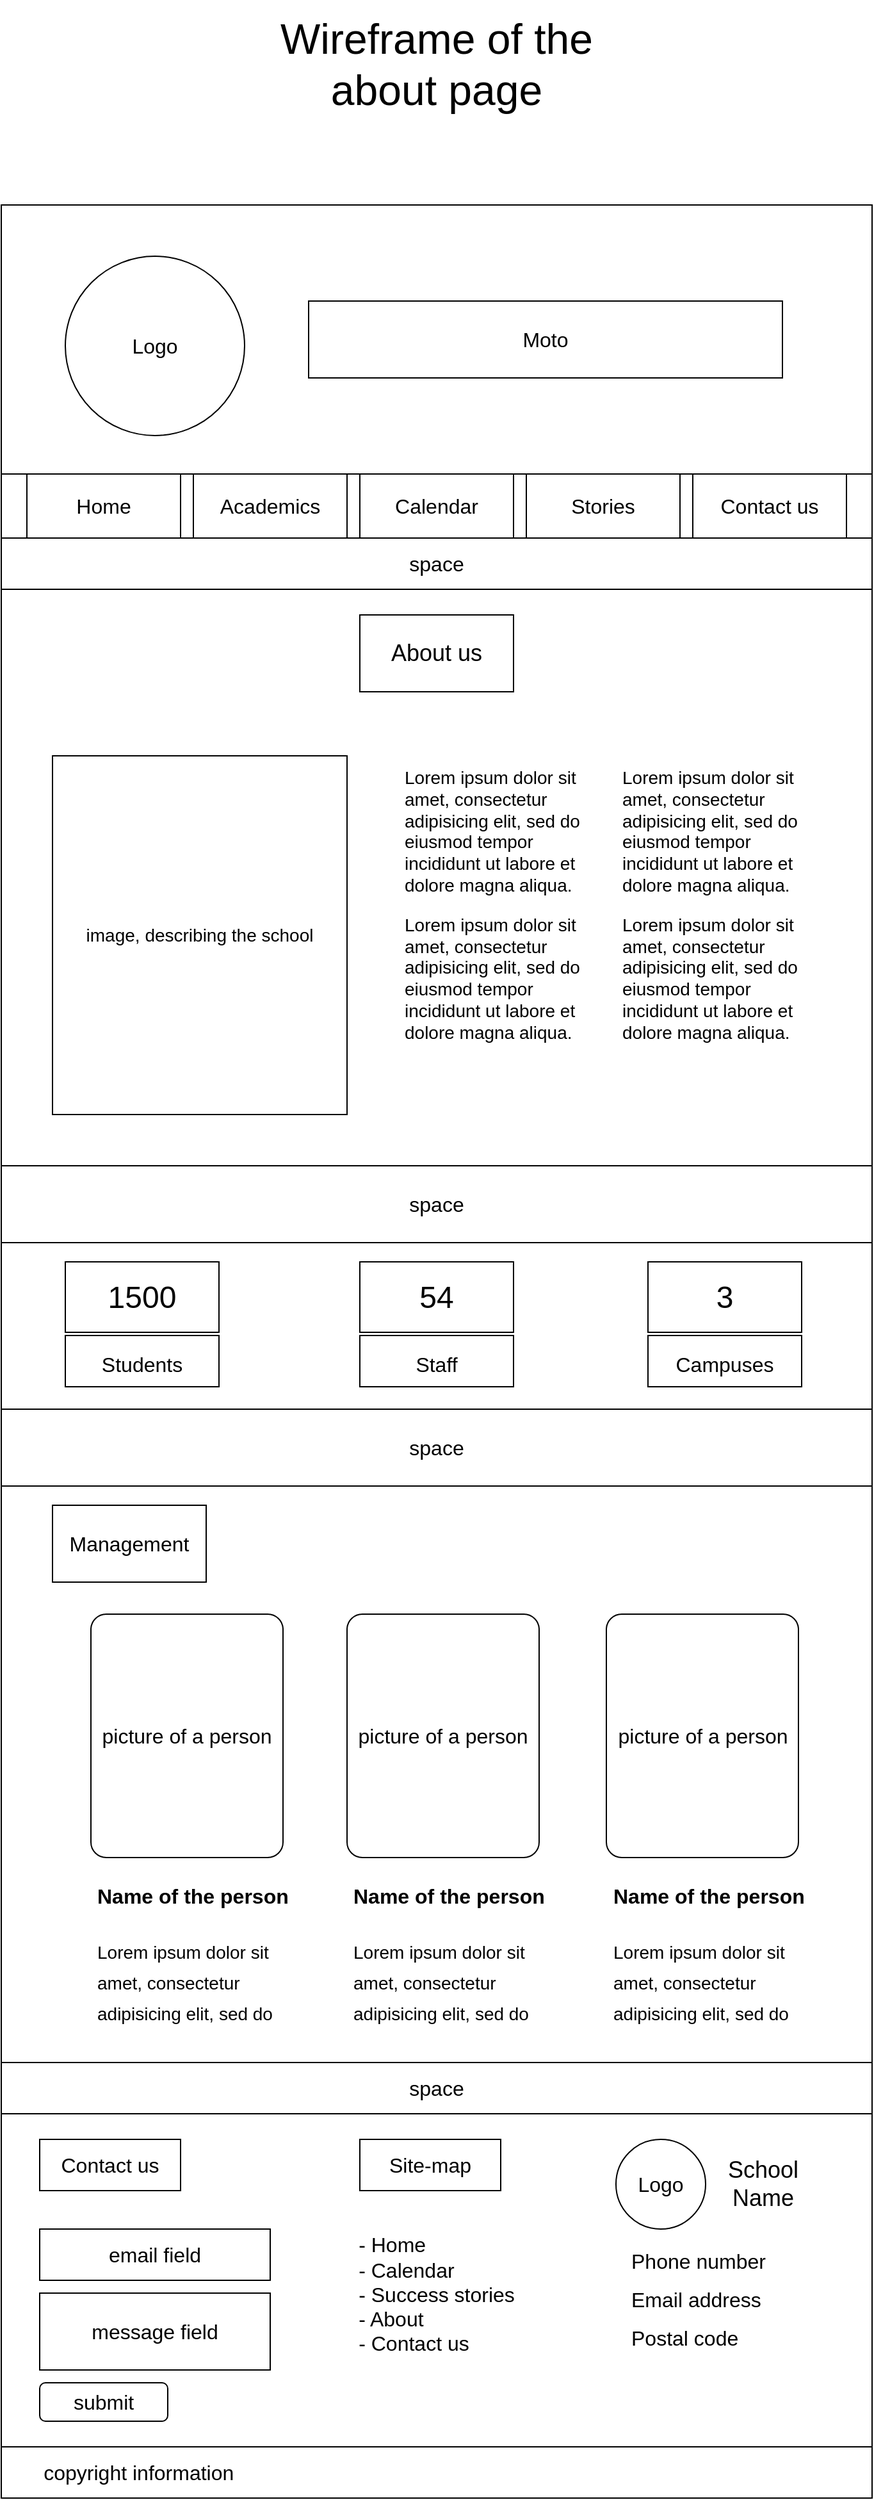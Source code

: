 <mxfile version="20.6.0" type="github">
  <diagram id="zjbsmMx9dNUYekVJXI4S" name="Page-1">
    <mxGraphModel dx="68" dy="993" grid="1" gridSize="10" guides="1" tooltips="1" connect="1" arrows="1" fold="1" page="0" pageScale="1" pageWidth="850" pageHeight="1100" math="0" shadow="0">
      <root>
        <mxCell id="0" />
        <mxCell id="1" parent="0" />
        <mxCell id="_Qzaa5entBogjLJZciO9-70" value="&lt;font style=&quot;font-size: 33px;&quot;&gt;Wireframe of the about page&lt;/font&gt;" style="text;html=1;strokeColor=none;fillColor=none;align=center;verticalAlign=middle;whiteSpace=wrap;rounded=0;fontSize=16;" parent="1" vertex="1">
          <mxGeometry x="1140" y="-40" width="320" height="100" as="geometry" />
        </mxCell>
        <mxCell id="oHM1tqddM9_ak2Br6Nf2-1" value="" style="rounded=0;whiteSpace=wrap;html=1;" parent="1" vertex="1">
          <mxGeometry x="960" y="120" width="680" height="210" as="geometry" />
        </mxCell>
        <mxCell id="oHM1tqddM9_ak2Br6Nf2-2" value="&lt;font style=&quot;font-size: 16px;&quot;&gt;Logo&lt;/font&gt;" style="ellipse;whiteSpace=wrap;html=1;aspect=fixed;" parent="1" vertex="1">
          <mxGeometry x="1010" y="160" width="140" height="140" as="geometry" />
        </mxCell>
        <mxCell id="oHM1tqddM9_ak2Br6Nf2-3" value="Moto" style="rounded=0;whiteSpace=wrap;html=1;fontSize=16;" parent="1" vertex="1">
          <mxGeometry x="1200" y="195" width="370" height="60" as="geometry" />
        </mxCell>
        <mxCell id="oHM1tqddM9_ak2Br6Nf2-4" value="" style="rounded=0;whiteSpace=wrap;html=1;fontSize=16;" parent="1" vertex="1">
          <mxGeometry x="960" y="330" width="680" height="50" as="geometry" />
        </mxCell>
        <mxCell id="oHM1tqddM9_ak2Br6Nf2-5" value="Home" style="rounded=0;whiteSpace=wrap;html=1;fontSize=16;" parent="1" vertex="1">
          <mxGeometry x="980" y="330" width="120" height="50" as="geometry" />
        </mxCell>
        <mxCell id="oHM1tqddM9_ak2Br6Nf2-6" value="Academics" style="rounded=0;whiteSpace=wrap;html=1;fontSize=16;" parent="1" vertex="1">
          <mxGeometry x="1110" y="330" width="120" height="50" as="geometry" />
        </mxCell>
        <mxCell id="oHM1tqddM9_ak2Br6Nf2-7" value="Stories" style="rounded=0;whiteSpace=wrap;html=1;fontSize=16;" parent="1" vertex="1">
          <mxGeometry x="1370" y="330" width="120" height="50" as="geometry" />
        </mxCell>
        <mxCell id="oHM1tqddM9_ak2Br6Nf2-8" value="Contact us" style="rounded=0;whiteSpace=wrap;html=1;fontSize=16;" parent="1" vertex="1">
          <mxGeometry x="1500" y="330" width="120" height="50" as="geometry" />
        </mxCell>
        <mxCell id="oHM1tqddM9_ak2Br6Nf2-9" value="space" style="rounded=0;whiteSpace=wrap;html=1;fontSize=16;" parent="1" vertex="1">
          <mxGeometry x="960" y="380" width="680" height="40" as="geometry" />
        </mxCell>
        <mxCell id="oHM1tqddM9_ak2Br6Nf2-10" value="Calendar" style="rounded=0;whiteSpace=wrap;html=1;fontSize=16;" parent="1" vertex="1">
          <mxGeometry x="1240" y="330" width="120" height="50" as="geometry" />
        </mxCell>
        <mxCell id="oHM1tqddM9_ak2Br6Nf2-11" value="" style="rounded=0;whiteSpace=wrap;html=1;" parent="1" vertex="1">
          <mxGeometry x="960" y="420" width="680" height="450" as="geometry" />
        </mxCell>
        <mxCell id="oHM1tqddM9_ak2Br6Nf2-12" value="&lt;font style=&quot;font-size: 18px;&quot;&gt;About us&lt;/font&gt;" style="rounded=0;whiteSpace=wrap;html=1;" parent="1" vertex="1">
          <mxGeometry x="1240" y="440" width="120" height="60" as="geometry" />
        </mxCell>
        <mxCell id="oHM1tqddM9_ak2Br6Nf2-13" value="&lt;p style=&quot;font-size: 14px;&quot;&gt;&lt;font style=&quot;font-size: 14px;&quot;&gt;Lorem ipsum dolor sit amet, consectetur adipisicing elit, sed do eiusmod tempor incididunt ut labore et dolore magna aliqua.&lt;/font&gt;&lt;/p&gt;&lt;p style=&quot;font-size: 14px;&quot;&gt;&lt;font style=&quot;font-size: 14px;&quot;&gt;Lorem ipsum dolor sit amet, consectetur adipisicing elit, sed do eiusmod tempor incididunt ut labore et dolore magna aliqua.&lt;/font&gt;&lt;/p&gt;&lt;p&gt;&lt;/p&gt;" style="text;html=1;strokeColor=none;fillColor=none;spacing=5;spacingTop=-20;whiteSpace=wrap;overflow=hidden;rounded=0;fontSize=18;" parent="1" vertex="1">
          <mxGeometry x="1270" y="555" width="170" height="270" as="geometry" />
        </mxCell>
        <mxCell id="oHM1tqddM9_ak2Br6Nf2-14" value="&lt;p style=&quot;font-size: 14px;&quot;&gt;&lt;font style=&quot;font-size: 14px;&quot;&gt;Lorem ipsum dolor sit amet, consectetur adipisicing elit, sed do eiusmod tempor incididunt ut labore et dolore magna aliqua.&lt;/font&gt;&lt;/p&gt;&lt;p style=&quot;font-size: 14px;&quot;&gt;&lt;font style=&quot;font-size: 14px;&quot;&gt;Lorem ipsum dolor sit amet, consectetur adipisicing elit, sed do eiusmod tempor incididunt ut labore et dolore magna aliqua.&lt;/font&gt;&lt;/p&gt;&lt;p&gt;&lt;/p&gt;" style="text;html=1;strokeColor=none;fillColor=none;spacing=5;spacingTop=-20;whiteSpace=wrap;overflow=hidden;rounded=0;fontSize=18;" parent="1" vertex="1">
          <mxGeometry x="1440" y="555" width="170" height="270" as="geometry" />
        </mxCell>
        <mxCell id="oHM1tqddM9_ak2Br6Nf2-15" value="image, describing the school" style="rounded=0;whiteSpace=wrap;html=1;fontSize=14;" parent="1" vertex="1">
          <mxGeometry x="1000" y="550" width="230" height="280" as="geometry" />
        </mxCell>
        <mxCell id="oHM1tqddM9_ak2Br6Nf2-16" value="&lt;font style=&quot;font-size: 16px;&quot;&gt;space&lt;/font&gt;" style="rounded=0;whiteSpace=wrap;html=1;fontSize=14;" parent="1" vertex="1">
          <mxGeometry x="960" y="870" width="680" height="60" as="geometry" />
        </mxCell>
        <mxCell id="oHM1tqddM9_ak2Br6Nf2-17" value="" style="rounded=0;whiteSpace=wrap;html=1;fontSize=16;" parent="1" vertex="1">
          <mxGeometry x="960" y="930" width="680" height="130" as="geometry" />
        </mxCell>
        <mxCell id="oHM1tqddM9_ak2Br6Nf2-18" value="&lt;font style=&quot;font-size: 24px;&quot;&gt;1500&lt;/font&gt;" style="rounded=0;whiteSpace=wrap;html=1;fontSize=16;" parent="1" vertex="1">
          <mxGeometry x="1010" y="945" width="120" height="55" as="geometry" />
        </mxCell>
        <mxCell id="oHM1tqddM9_ak2Br6Nf2-19" value="&lt;font style=&quot;font-size: 24px;&quot;&gt;54&lt;/font&gt;" style="rounded=0;whiteSpace=wrap;html=1;fontSize=16;" parent="1" vertex="1">
          <mxGeometry x="1240" y="945" width="120" height="55" as="geometry" />
        </mxCell>
        <mxCell id="oHM1tqddM9_ak2Br6Nf2-20" value="&lt;font style=&quot;font-size: 24px;&quot;&gt;3&lt;/font&gt;" style="rounded=0;whiteSpace=wrap;html=1;fontSize=16;" parent="1" vertex="1">
          <mxGeometry x="1465" y="945" width="120" height="55" as="geometry" />
        </mxCell>
        <mxCell id="oHM1tqddM9_ak2Br6Nf2-21" value="&lt;font style=&quot;font-size: 16px;&quot;&gt;Students&lt;/font&gt;" style="rounded=0;whiteSpace=wrap;html=1;fontSize=24;" parent="1" vertex="1">
          <mxGeometry x="1010" y="1002.5" width="120" height="40" as="geometry" />
        </mxCell>
        <mxCell id="oHM1tqddM9_ak2Br6Nf2-22" value="&lt;font style=&quot;font-size: 16px;&quot;&gt;Staff&lt;/font&gt;" style="rounded=0;whiteSpace=wrap;html=1;fontSize=24;" parent="1" vertex="1">
          <mxGeometry x="1240" y="1002.5" width="120" height="40" as="geometry" />
        </mxCell>
        <mxCell id="oHM1tqddM9_ak2Br6Nf2-23" value="&lt;font style=&quot;font-size: 16px;&quot;&gt;Campuses&lt;/font&gt;" style="rounded=0;whiteSpace=wrap;html=1;fontSize=24;" parent="1" vertex="1">
          <mxGeometry x="1465" y="1002.5" width="120" height="40" as="geometry" />
        </mxCell>
        <mxCell id="oHM1tqddM9_ak2Br6Nf2-24" value="&lt;font style=&quot;font-size: 16px;&quot;&gt;space&lt;/font&gt;" style="rounded=0;whiteSpace=wrap;html=1;fontSize=14;" parent="1" vertex="1">
          <mxGeometry x="960" y="1060" width="680" height="60" as="geometry" />
        </mxCell>
        <mxCell id="oHM1tqddM9_ak2Br6Nf2-25" value="" style="rounded=0;whiteSpace=wrap;html=1;fontSize=16;" parent="1" vertex="1">
          <mxGeometry x="960" y="1120" width="680" height="470" as="geometry" />
        </mxCell>
        <mxCell id="oHM1tqddM9_ak2Br6Nf2-26" value="Management" style="rounded=0;whiteSpace=wrap;html=1;fontSize=16;" parent="1" vertex="1">
          <mxGeometry x="1000" y="1135" width="120" height="60" as="geometry" />
        </mxCell>
        <mxCell id="oHM1tqddM9_ak2Br6Nf2-35" value="&lt;font style=&quot;font-size: 16px;&quot;&gt;picture of a person&lt;/font&gt;" style="rounded=1;whiteSpace=wrap;html=1;fontSize=12;arcSize=8;" parent="1" vertex="1">
          <mxGeometry x="1030" y="1220" width="150" height="190" as="geometry" />
        </mxCell>
        <mxCell id="oHM1tqddM9_ak2Br6Nf2-39" value="&lt;h1 style=&quot;font-size: 16px;&quot;&gt;&lt;font style=&quot;font-size: 16px;&quot;&gt;Name of the person&lt;br&gt;&lt;/font&gt;&lt;/h1&gt;&lt;p style=&quot;font-size: 20px;&quot;&gt;&lt;font style=&quot;font-size: 14px;&quot;&gt;Lorem ipsum dolor sit amet, consectetur adipisicing elit, sed do &lt;br&gt;&lt;/font&gt;&lt;/p&gt;" style="text;html=1;strokeColor=none;fillColor=none;spacing=5;spacingTop=-20;whiteSpace=wrap;overflow=hidden;rounded=0;fontSize=24;" parent="1" vertex="1">
          <mxGeometry x="1030" y="1430" width="170" height="130" as="geometry" />
        </mxCell>
        <mxCell id="oHM1tqddM9_ak2Br6Nf2-40" value="&lt;font style=&quot;font-size: 16px;&quot;&gt;picture of a person&lt;/font&gt;" style="rounded=1;whiteSpace=wrap;html=1;fontSize=12;arcSize=8;" parent="1" vertex="1">
          <mxGeometry x="1230" y="1220" width="150" height="190" as="geometry" />
        </mxCell>
        <mxCell id="oHM1tqddM9_ak2Br6Nf2-41" value="&lt;h1 style=&quot;font-size: 16px;&quot;&gt;&lt;font style=&quot;font-size: 16px;&quot;&gt;Name of the person&lt;br&gt;&lt;/font&gt;&lt;/h1&gt;&lt;p style=&quot;font-size: 20px;&quot;&gt;&lt;font style=&quot;font-size: 14px;&quot;&gt;Lorem ipsum dolor sit amet, consectetur adipisicing elit, sed do &lt;br&gt;&lt;/font&gt;&lt;/p&gt;" style="text;html=1;strokeColor=none;fillColor=none;spacing=5;spacingTop=-20;whiteSpace=wrap;overflow=hidden;rounded=0;fontSize=24;" parent="1" vertex="1">
          <mxGeometry x="1230" y="1430" width="170" height="130" as="geometry" />
        </mxCell>
        <mxCell id="oHM1tqddM9_ak2Br6Nf2-42" value="&lt;font style=&quot;font-size: 16px;&quot;&gt;picture of a person&lt;/font&gt;" style="rounded=1;whiteSpace=wrap;html=1;fontSize=12;arcSize=8;" parent="1" vertex="1">
          <mxGeometry x="1432.5" y="1220" width="150" height="190" as="geometry" />
        </mxCell>
        <mxCell id="oHM1tqddM9_ak2Br6Nf2-43" value="&lt;h1 style=&quot;font-size: 16px;&quot;&gt;&lt;font style=&quot;font-size: 16px;&quot;&gt;Name of the person&lt;br&gt;&lt;/font&gt;&lt;/h1&gt;&lt;p style=&quot;font-size: 20px;&quot;&gt;&lt;font style=&quot;font-size: 14px;&quot;&gt;Lorem ipsum dolor sit amet, consectetur adipisicing elit, sed do &lt;br&gt;&lt;/font&gt;&lt;/p&gt;" style="text;html=1;strokeColor=none;fillColor=none;spacing=5;spacingTop=-20;whiteSpace=wrap;overflow=hidden;rounded=0;fontSize=24;" parent="1" vertex="1">
          <mxGeometry x="1432.5" y="1430" width="170" height="130" as="geometry" />
        </mxCell>
        <mxCell id="oHM1tqddM9_ak2Br6Nf2-44" value="&lt;font style=&quot;font-size: 16px;&quot;&gt;space&lt;/font&gt;" style="rounded=0;whiteSpace=wrap;html=1;fontSize=14;" parent="1" vertex="1">
          <mxGeometry x="960" y="1570" width="680" height="40" as="geometry" />
        </mxCell>
        <mxCell id="oHM1tqddM9_ak2Br6Nf2-45" value="" style="rounded=0;whiteSpace=wrap;html=1;fontSize=16;" parent="1" vertex="1">
          <mxGeometry x="960" y="1610" width="680" height="260" as="geometry" />
        </mxCell>
        <mxCell id="oHM1tqddM9_ak2Br6Nf2-46" value="Contact us" style="rounded=0;whiteSpace=wrap;html=1;fontSize=16;" parent="1" vertex="1">
          <mxGeometry x="990" y="1630" width="110" height="40" as="geometry" />
        </mxCell>
        <mxCell id="oHM1tqddM9_ak2Br6Nf2-47" value="email field" style="rounded=0;whiteSpace=wrap;html=1;fontSize=16;" parent="1" vertex="1">
          <mxGeometry x="990" y="1700" width="180" height="40" as="geometry" />
        </mxCell>
        <mxCell id="oHM1tqddM9_ak2Br6Nf2-48" value="message field" style="rounded=0;whiteSpace=wrap;html=1;fontSize=16;" parent="1" vertex="1">
          <mxGeometry x="990" y="1750" width="180" height="60" as="geometry" />
        </mxCell>
        <mxCell id="oHM1tqddM9_ak2Br6Nf2-49" value="submit" style="rounded=1;whiteSpace=wrap;html=1;fontSize=16;" parent="1" vertex="1">
          <mxGeometry x="990" y="1820" width="100" height="30" as="geometry" />
        </mxCell>
        <mxCell id="oHM1tqddM9_ak2Br6Nf2-50" value="Site-map" style="rounded=0;whiteSpace=wrap;html=1;fontSize=16;" parent="1" vertex="1">
          <mxGeometry x="1240" y="1630" width="110" height="40" as="geometry" />
        </mxCell>
        <mxCell id="oHM1tqddM9_ak2Br6Nf2-51" value="&lt;div align=&quot;left&quot;&gt;- Home&lt;/div&gt;&lt;div align=&quot;left&quot;&gt;- Calendar&lt;/div&gt;&lt;div align=&quot;left&quot;&gt;- Success stories&lt;br&gt;&lt;/div&gt;&lt;div align=&quot;left&quot;&gt;- About&lt;/div&gt;&lt;div align=&quot;left&quot;&gt;- Contact us&lt;/div&gt;&lt;div&gt;&lt;br&gt;&lt;/div&gt;&lt;div&gt;&lt;br&gt;&lt;/div&gt;" style="text;html=1;strokeColor=none;fillColor=none;align=center;verticalAlign=middle;whiteSpace=wrap;rounded=0;fontSize=16;" parent="1" vertex="1">
          <mxGeometry x="1230" y="1700" width="140" height="140" as="geometry" />
        </mxCell>
        <mxCell id="oHM1tqddM9_ak2Br6Nf2-52" value="Logo" style="ellipse;whiteSpace=wrap;html=1;aspect=fixed;fontSize=16;" parent="1" vertex="1">
          <mxGeometry x="1440" y="1630" width="70" height="70" as="geometry" />
        </mxCell>
        <mxCell id="oHM1tqddM9_ak2Br6Nf2-53" value="&lt;font style=&quot;font-size: 18px;&quot;&gt;School Name&lt;/font&gt;" style="text;html=1;strokeColor=none;fillColor=none;align=center;verticalAlign=middle;whiteSpace=wrap;rounded=0;fontSize=16;" parent="1" vertex="1">
          <mxGeometry x="1510" y="1635" width="90" height="60" as="geometry" />
        </mxCell>
        <mxCell id="oHM1tqddM9_ak2Br6Nf2-54" value="&lt;div align=&quot;left&quot;&gt;&lt;font style=&quot;font-size: 16px;&quot;&gt;Phone number&lt;/font&gt;&lt;/div&gt;" style="text;html=1;strokeColor=none;fillColor=none;align=left;verticalAlign=middle;whiteSpace=wrap;rounded=0;fontSize=18;" parent="1" vertex="1">
          <mxGeometry x="1450" y="1710" width="135" height="30" as="geometry" />
        </mxCell>
        <mxCell id="oHM1tqddM9_ak2Br6Nf2-55" value="&lt;div style=&quot;font-size: 16px;&quot; align=&quot;left&quot;&gt;&lt;font style=&quot;font-size: 16px;&quot;&gt;Email address&lt;br&gt;&lt;/font&gt;&lt;/div&gt;" style="text;html=1;strokeColor=none;fillColor=none;align=left;verticalAlign=middle;whiteSpace=wrap;rounded=0;fontSize=18;" parent="1" vertex="1">
          <mxGeometry x="1450" y="1740" width="135" height="30" as="geometry" />
        </mxCell>
        <mxCell id="oHM1tqddM9_ak2Br6Nf2-56" value="&lt;font style=&quot;font-size: 16px;&quot;&gt;Postal code&lt;/font&gt;" style="text;html=1;strokeColor=none;fillColor=none;align=left;verticalAlign=middle;whiteSpace=wrap;rounded=0;fontSize=18;" parent="1" vertex="1">
          <mxGeometry x="1450" y="1770" width="135" height="30" as="geometry" />
        </mxCell>
        <mxCell id="oHM1tqddM9_ak2Br6Nf2-57" value="&lt;div align=&quot;left&quot;&gt;&amp;nbsp;&amp;nbsp;&amp;nbsp;&amp;nbsp;&amp;nbsp;&amp;nbsp; copyright information&lt;br&gt;&lt;/div&gt;" style="rounded=0;whiteSpace=wrap;html=1;fontSize=16;align=left;" parent="1" vertex="1">
          <mxGeometry x="960" y="1870" width="680" height="40" as="geometry" />
        </mxCell>
      </root>
    </mxGraphModel>
  </diagram>
</mxfile>
